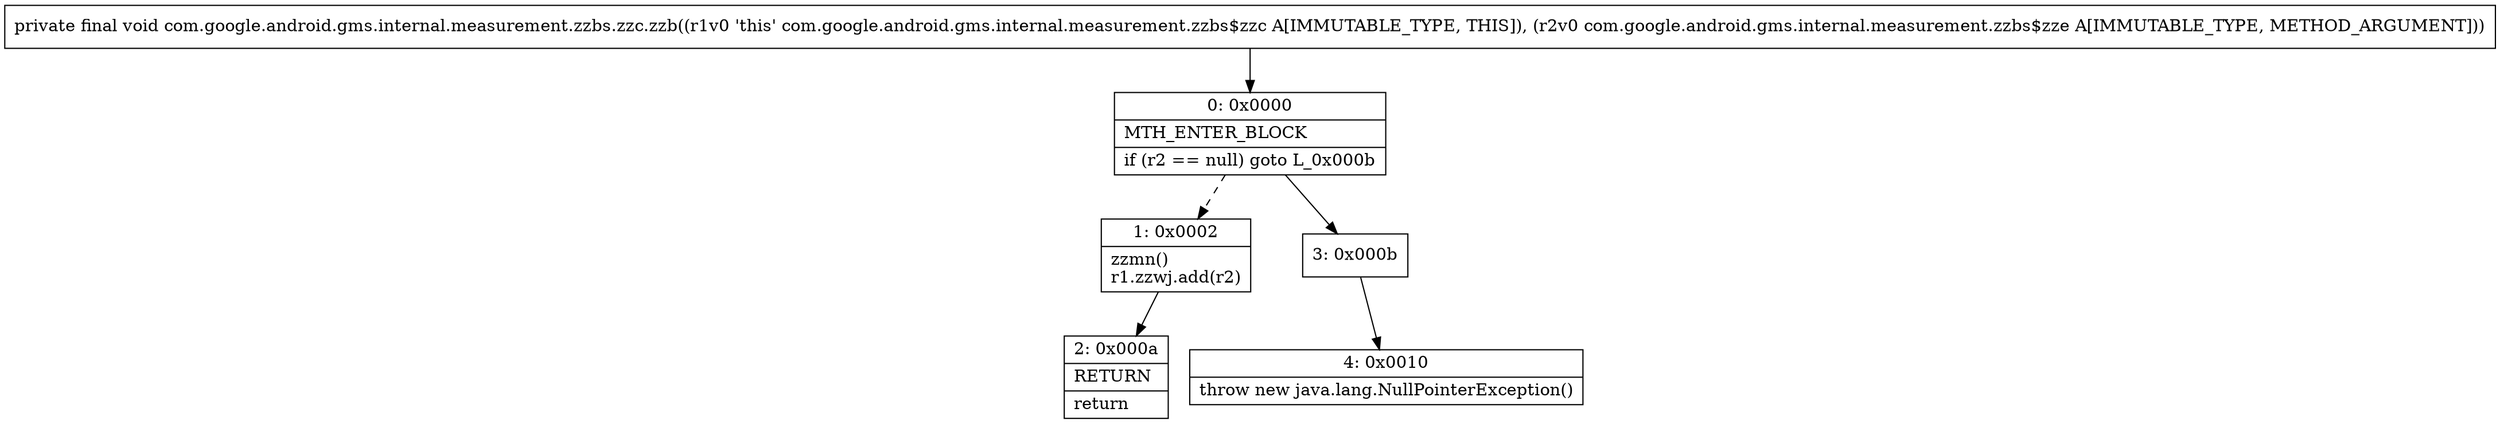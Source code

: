 digraph "CFG forcom.google.android.gms.internal.measurement.zzbs.zzc.zzb(Lcom\/google\/android\/gms\/internal\/measurement\/zzbs$zze;)V" {
Node_0 [shape=record,label="{0\:\ 0x0000|MTH_ENTER_BLOCK\l|if (r2 == null) goto L_0x000b\l}"];
Node_1 [shape=record,label="{1\:\ 0x0002|zzmn()\lr1.zzwj.add(r2)\l}"];
Node_2 [shape=record,label="{2\:\ 0x000a|RETURN\l|return\l}"];
Node_3 [shape=record,label="{3\:\ 0x000b}"];
Node_4 [shape=record,label="{4\:\ 0x0010|throw new java.lang.NullPointerException()\l}"];
MethodNode[shape=record,label="{private final void com.google.android.gms.internal.measurement.zzbs.zzc.zzb((r1v0 'this' com.google.android.gms.internal.measurement.zzbs$zzc A[IMMUTABLE_TYPE, THIS]), (r2v0 com.google.android.gms.internal.measurement.zzbs$zze A[IMMUTABLE_TYPE, METHOD_ARGUMENT])) }"];
MethodNode -> Node_0;
Node_0 -> Node_1[style=dashed];
Node_0 -> Node_3;
Node_1 -> Node_2;
Node_3 -> Node_4;
}

